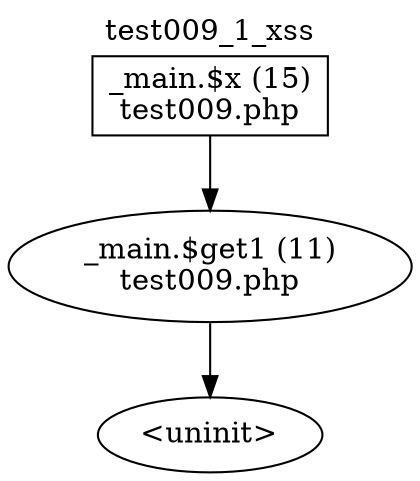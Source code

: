 digraph cfg {
  label="test009_1_xss";
  labelloc=t;
  n1 [shape=box, label="_main.$x (15)\ntest009.php"];
  n2 [shape=ellipse, label="_main.$get1 (11)\ntest009.php"];
  n3 [shape=ellipse, label="<uninit>"];
  n1 -> n2;
  n2 -> n3;
}
